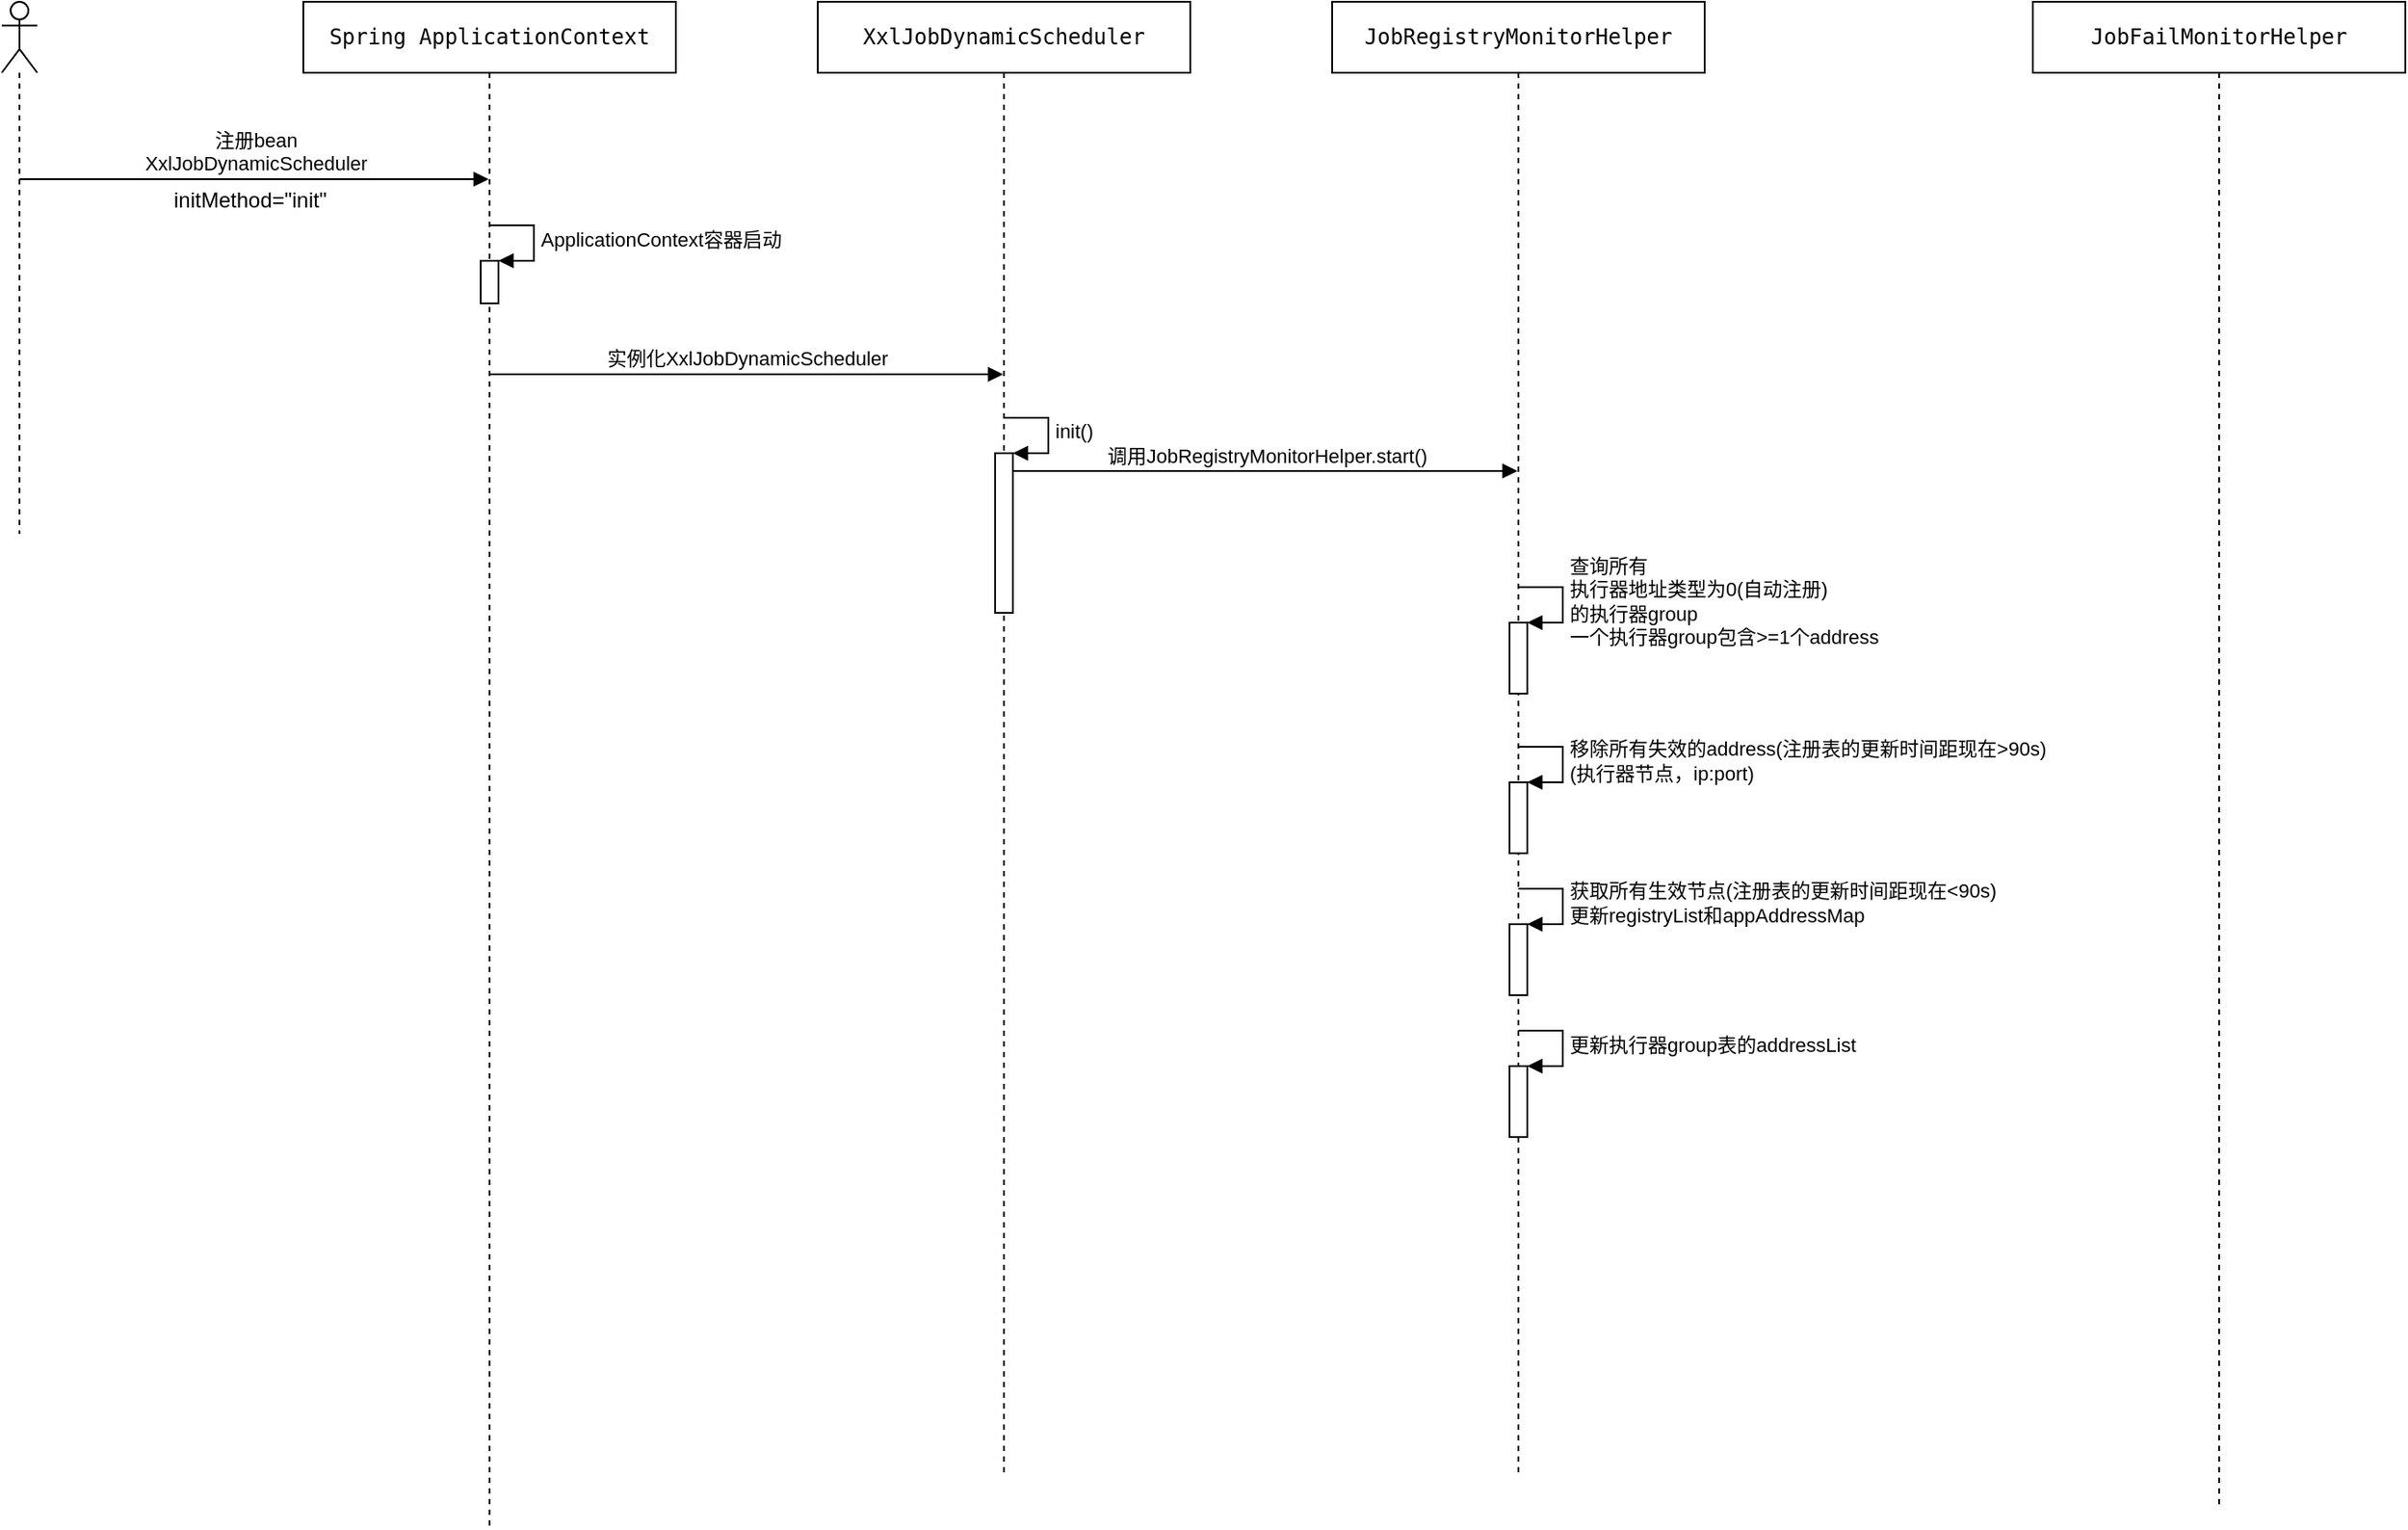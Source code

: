 <mxfile version="10.6.8" type="github"><diagram name="Page-1" id="13e1069c-82ec-6db2-03f1-153e76fe0fe0"><mxGraphModel dx="2526" dy="606" grid="1" gridSize="10" guides="1" tooltips="1" connect="1" arrows="1" fold="1" page="1" pageScale="1" pageWidth="1100" pageHeight="850" background="#ffffff" math="0" shadow="0"><root><mxCell id="0"/><mxCell id="1" parent="0"/><mxCell id="LbhP6tCt5bRpB3pEH-if-1" value="&lt;pre&gt;XxlJobDynamicScheduler&lt;/pre&gt;" style="shape=umlLifeline;perimeter=lifelinePerimeter;whiteSpace=wrap;html=1;container=1;collapsible=0;recursiveResize=0;outlineConnect=0;" parent="1" vertex="1"><mxGeometry x="160" y="120" width="210" height="830" as="geometry"/></mxCell><mxCell id="ctZdhhK3e9y7BlDxmLFX-5" value="" style="html=1;points=[];perimeter=orthogonalPerimeter;" vertex="1" parent="LbhP6tCt5bRpB3pEH-if-1"><mxGeometry x="100" y="254.5" width="10" height="90" as="geometry"/></mxCell><mxCell id="ctZdhhK3e9y7BlDxmLFX-6" value="init()&lt;br&gt;" style="edgeStyle=orthogonalEdgeStyle;html=1;align=left;spacingLeft=2;endArrow=block;rounded=0;entryX=1;entryY=0;" edge="1" target="ctZdhhK3e9y7BlDxmLFX-5" parent="LbhP6tCt5bRpB3pEH-if-1"><mxGeometry relative="1" as="geometry"><mxPoint x="105" y="234.5" as="sourcePoint"/><Array as="points"><mxPoint x="130" y="234.5"/></Array></mxGeometry></mxCell><mxCell id="ctZdhhK3e9y7BlDxmLFX-7" value="调用&lt;span&gt;JobRegistryMonitorHelper.start()&lt;/span&gt;" style="html=1;verticalAlign=bottom;endArrow=block;" edge="1" parent="LbhP6tCt5bRpB3pEH-if-1"><mxGeometry width="80" relative="1" as="geometry"><mxPoint x="110" y="264.5" as="sourcePoint"/><mxPoint x="394.5" y="264.5" as="targetPoint"/></mxGeometry></mxCell><mxCell id="ctZdhhK3e9y7BlDxmLFX-9" value="&lt;pre&gt;Spring ApplicationContext&lt;/pre&gt;" style="shape=umlLifeline;perimeter=lifelinePerimeter;whiteSpace=wrap;html=1;container=1;collapsible=0;recursiveResize=0;outlineConnect=0;" vertex="1" parent="1"><mxGeometry x="-130" y="120" width="210" height="860" as="geometry"/></mxCell><mxCell id="ctZdhhK3e9y7BlDxmLFX-21" value="" style="html=1;points=[];perimeter=orthogonalPerimeter;" vertex="1" parent="ctZdhhK3e9y7BlDxmLFX-9"><mxGeometry x="100" y="146" width="10" height="24" as="geometry"/></mxCell><mxCell id="ctZdhhK3e9y7BlDxmLFX-22" value="&lt;span&gt;ApplicationContext容器启动&lt;br&gt;&lt;/span&gt;" style="edgeStyle=orthogonalEdgeStyle;html=1;align=left;spacingLeft=2;endArrow=block;rounded=0;entryX=1;entryY=0;" edge="1" target="ctZdhhK3e9y7BlDxmLFX-21" parent="ctZdhhK3e9y7BlDxmLFX-9"><mxGeometry relative="1" as="geometry"><mxPoint x="105" y="126" as="sourcePoint"/><Array as="points"><mxPoint x="130" y="126"/></Array></mxGeometry></mxCell><mxCell id="ctZdhhK3e9y7BlDxmLFX-1" value="&lt;pre&gt;&lt;pre&gt;JobRegistryMonitorHelper&lt;/pre&gt;&lt;/pre&gt;" style="shape=umlLifeline;perimeter=lifelinePerimeter;whiteSpace=wrap;html=1;container=1;collapsible=0;recursiveResize=0;outlineConnect=0;" vertex="1" parent="1"><mxGeometry x="450" y="120" width="210" height="830" as="geometry"/></mxCell><mxCell id="ctZdhhK3e9y7BlDxmLFX-28" value="" style="html=1;points=[];perimeter=orthogonalPerimeter;" vertex="1" parent="ctZdhhK3e9y7BlDxmLFX-1"><mxGeometry x="100" y="350" width="10" height="40" as="geometry"/></mxCell><mxCell id="ctZdhhK3e9y7BlDxmLFX-29" value="查询所有&lt;br&gt;执行器地址类型为0(自动注册)&lt;br&gt;的执行器group&lt;br&gt;一个执行器group包含&amp;gt;=1个address&lt;br&gt;" style="edgeStyle=orthogonalEdgeStyle;html=1;align=left;spacingLeft=2;endArrow=block;rounded=0;entryX=1;entryY=0;" edge="1" target="ctZdhhK3e9y7BlDxmLFX-28" parent="ctZdhhK3e9y7BlDxmLFX-1"><mxGeometry relative="1" as="geometry"><mxPoint x="105" y="330" as="sourcePoint"/><Array as="points"><mxPoint x="130" y="330"/></Array></mxGeometry></mxCell><mxCell id="ctZdhhK3e9y7BlDxmLFX-32" value="" style="html=1;points=[];perimeter=orthogonalPerimeter;" vertex="1" parent="ctZdhhK3e9y7BlDxmLFX-1"><mxGeometry x="100" y="440" width="10" height="40" as="geometry"/></mxCell><mxCell id="ctZdhhK3e9y7BlDxmLFX-33" value="移除所有失效的address(注册表的更新时间距现在&amp;gt;90s)&lt;br&gt;(执行器节点，ip:port)" style="edgeStyle=orthogonalEdgeStyle;html=1;align=left;spacingLeft=2;endArrow=block;rounded=0;entryX=1;entryY=0;" edge="1" target="ctZdhhK3e9y7BlDxmLFX-32" parent="ctZdhhK3e9y7BlDxmLFX-1"><mxGeometry relative="1" as="geometry"><mxPoint x="105" y="420" as="sourcePoint"/><Array as="points"><mxPoint x="130" y="420"/></Array></mxGeometry></mxCell><mxCell id="ctZdhhK3e9y7BlDxmLFX-34" value="" style="html=1;points=[];perimeter=orthogonalPerimeter;" vertex="1" parent="ctZdhhK3e9y7BlDxmLFX-1"><mxGeometry x="100" y="520" width="10" height="40" as="geometry"/></mxCell><mxCell id="ctZdhhK3e9y7BlDxmLFX-35" value="获取所有生效节点(注册表的更新时间距现在&amp;lt;90s)&lt;br&gt;更新&lt;span&gt;registryList和&lt;/span&gt;&lt;span&gt;appAddressMap&lt;/span&gt;" style="edgeStyle=orthogonalEdgeStyle;html=1;align=left;spacingLeft=2;endArrow=block;rounded=0;entryX=1;entryY=0;" edge="1" target="ctZdhhK3e9y7BlDxmLFX-34" parent="ctZdhhK3e9y7BlDxmLFX-1"><mxGeometry relative="1" as="geometry"><mxPoint x="105" y="500" as="sourcePoint"/><Array as="points"><mxPoint x="130" y="500"/></Array></mxGeometry></mxCell><mxCell id="ctZdhhK3e9y7BlDxmLFX-36" value="" style="html=1;points=[];perimeter=orthogonalPerimeter;" vertex="1" parent="ctZdhhK3e9y7BlDxmLFX-1"><mxGeometry x="100" y="600" width="10" height="40" as="geometry"/></mxCell><mxCell id="ctZdhhK3e9y7BlDxmLFX-37" value="更新执行器group表的addressList" style="edgeStyle=orthogonalEdgeStyle;html=1;align=left;spacingLeft=2;endArrow=block;rounded=0;entryX=1;entryY=0;" edge="1" target="ctZdhhK3e9y7BlDxmLFX-36" parent="ctZdhhK3e9y7BlDxmLFX-1"><mxGeometry relative="1" as="geometry"><mxPoint x="105" y="580" as="sourcePoint"/><Array as="points"><mxPoint x="130" y="580"/></Array></mxGeometry></mxCell><mxCell id="ctZdhhK3e9y7BlDxmLFX-3" value="&lt;pre&gt;&lt;pre&gt;JobFailMonitorHelper&lt;/pre&gt;&lt;/pre&gt;" style="shape=umlLifeline;perimeter=lifelinePerimeter;whiteSpace=wrap;html=1;container=1;collapsible=0;recursiveResize=0;outlineConnect=0;" vertex="1" parent="1"><mxGeometry x="845" y="120" width="210" height="850" as="geometry"/></mxCell><mxCell id="ctZdhhK3e9y7BlDxmLFX-23" value="" style="shape=umlLifeline;participant=umlActor;perimeter=lifelinePerimeter;whiteSpace=wrap;html=1;container=1;collapsible=0;recursiveResize=0;verticalAlign=top;spacingTop=36;labelBackgroundColor=#ffffff;outlineConnect=0;" vertex="1" parent="1"><mxGeometry x="-300" y="120" width="20" height="300" as="geometry"/></mxCell><mxCell id="ctZdhhK3e9y7BlDxmLFX-24" value="&lt;span&gt;注册bean&lt;/span&gt;&lt;br&gt;&lt;span&gt;XxlJobDynamicScheduler&lt;/span&gt;" style="html=1;verticalAlign=bottom;endArrow=block;" edge="1" parent="ctZdhhK3e9y7BlDxmLFX-23" target="ctZdhhK3e9y7BlDxmLFX-9"><mxGeometry width="80" relative="1" as="geometry"><mxPoint x="10" y="100" as="sourcePoint"/><mxPoint x="90" y="100" as="targetPoint"/></mxGeometry></mxCell><mxCell id="ctZdhhK3e9y7BlDxmLFX-26" value="&lt;span&gt;实例化&lt;/span&gt;&lt;span&gt;XxlJobDynamicScheduler&lt;/span&gt;" style="html=1;verticalAlign=bottom;endArrow=block;" edge="1" parent="1"><mxGeometry width="80" relative="1" as="geometry"><mxPoint x="-25.19" y="330.0" as="sourcePoint"/><mxPoint x="264.5" y="330.0" as="targetPoint"/></mxGeometry></mxCell><mxCell id="ctZdhhK3e9y7BlDxmLFX-27" value="initMethod=&quot;init&quot;" style="text;html=1;resizable=0;points=[];autosize=1;align=left;verticalAlign=top;spacingTop=-4;" vertex="1" parent="1"><mxGeometry x="-205" y="222" width="100" height="20" as="geometry"/></mxCell></root></mxGraphModel></diagram></mxfile>